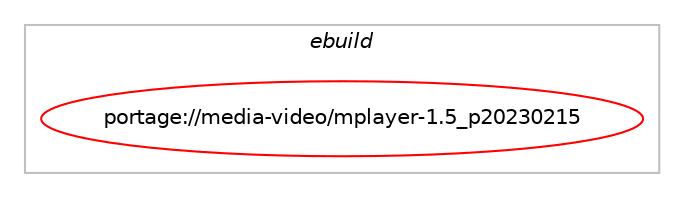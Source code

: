 digraph prolog {

# *************
# Graph options
# *************

newrank=true;
concentrate=true;
compound=true;
graph [rankdir=LR,fontname=Helvetica,fontsize=10,ranksep=1.5];#, ranksep=2.5, nodesep=0.2];
edge  [arrowhead=vee];
node  [fontname=Helvetica,fontsize=10];

# **********
# The ebuild
# **********

subgraph cluster_leftcol {
color=gray;
label=<<i>ebuild</i>>;
id [label="portage://media-video/mplayer-1.5_p20230215", color=red, width=4, href="../media-video/mplayer-1.5_p20230215.svg"];
}

# ****************
# The dependencies
# ****************

subgraph cluster_midcol {
color=gray;
label=<<i>dependencies</i>>;
subgraph cluster_compile {
fillcolor="#eeeeee";
style=filled;
label=<<i>compile</i>>;
# *** BEGIN UNKNOWN DEPENDENCY TYPE (TODO) ***
# id -> equal(use_conditional_group(positive,X,portage://media-video/mplayer-1.5_p20230215,[package_dependency(portage://media-video/mplayer-1.5_p20230215,install,no,x11-base,xorg-proto,none,[,,],[],[])]))
# *** END UNKNOWN DEPENDENCY TYPE (TODO) ***

# *** BEGIN UNKNOWN DEPENDENCY TYPE (TODO) ***
# id -> equal(use_conditional_group(positive,X,portage://media-video/mplayer-1.5_p20230215,[package_dependency(portage://media-video/mplayer-1.5_p20230215,install,no,x11-libs,libXext,none,[,,],[],[]),package_dependency(portage://media-video/mplayer-1.5_p20230215,install,no,x11-libs,libXxf86vm,none,[,,],[],[])]))
# *** END UNKNOWN DEPENDENCY TYPE (TODO) ***

# *** BEGIN UNKNOWN DEPENDENCY TYPE (TODO) ***
# id -> equal(use_conditional_group(positive,a52,portage://media-video/mplayer-1.5_p20230215,[package_dependency(portage://media-video/mplayer-1.5_p20230215,install,no,media-libs,a52dec,none,[,,],[],[])]))
# *** END UNKNOWN DEPENDENCY TYPE (TODO) ***

# *** BEGIN UNKNOWN DEPENDENCY TYPE (TODO) ***
# id -> equal(use_conditional_group(positive,aalib,portage://media-video/mplayer-1.5_p20230215,[package_dependency(portage://media-video/mplayer-1.5_p20230215,install,no,media-libs,aalib,none,[,,],[],[])]))
# *** END UNKNOWN DEPENDENCY TYPE (TODO) ***

# *** BEGIN UNKNOWN DEPENDENCY TYPE (TODO) ***
# id -> equal(use_conditional_group(positive,alsa,portage://media-video/mplayer-1.5_p20230215,[package_dependency(portage://media-video/mplayer-1.5_p20230215,install,no,media-libs,alsa-lib,none,[,,],[],[])]))
# *** END UNKNOWN DEPENDENCY TYPE (TODO) ***

# *** BEGIN UNKNOWN DEPENDENCY TYPE (TODO) ***
# id -> equal(use_conditional_group(positive,bidi,portage://media-video/mplayer-1.5_p20230215,[package_dependency(portage://media-video/mplayer-1.5_p20230215,install,no,dev-libs,fribidi,none,[,,],[],[])]))
# *** END UNKNOWN DEPENDENCY TYPE (TODO) ***

# *** BEGIN UNKNOWN DEPENDENCY TYPE (TODO) ***
# id -> equal(use_conditional_group(positive,bluray,portage://media-video/mplayer-1.5_p20230215,[package_dependency(portage://media-video/mplayer-1.5_p20230215,install,no,media-libs,libbluray,greaterequal,[0.2.1,,,0.2.1],any_same_slot,[])]))
# *** END UNKNOWN DEPENDENCY TYPE (TODO) ***

# *** BEGIN UNKNOWN DEPENDENCY TYPE (TODO) ***
# id -> equal(use_conditional_group(positive,bs2b,portage://media-video/mplayer-1.5_p20230215,[package_dependency(portage://media-video/mplayer-1.5_p20230215,install,no,media-libs,libbs2b,none,[,,],[],[])]))
# *** END UNKNOWN DEPENDENCY TYPE (TODO) ***

# *** BEGIN UNKNOWN DEPENDENCY TYPE (TODO) ***
# id -> equal(use_conditional_group(positive,cdio,portage://media-video/mplayer-1.5_p20230215,[package_dependency(portage://media-video/mplayer-1.5_p20230215,install,no,dev-libs,libcdio,none,[,,],any_same_slot,[]),package_dependency(portage://media-video/mplayer-1.5_p20230215,install,no,dev-libs,libcdio-paranoia,none,[,,],[],[])]))
# *** END UNKNOWN DEPENDENCY TYPE (TODO) ***

# *** BEGIN UNKNOWN DEPENDENCY TYPE (TODO) ***
# id -> equal(use_conditional_group(positive,cdparanoia,portage://media-video/mplayer-1.5_p20230215,[use_conditional_group(negative,cdio,portage://media-video/mplayer-1.5_p20230215,[package_dependency(portage://media-video/mplayer-1.5_p20230215,install,no,media-sound,cdparanoia,none,[,,],[],[])])]))
# *** END UNKNOWN DEPENDENCY TYPE (TODO) ***

# *** BEGIN UNKNOWN DEPENDENCY TYPE (TODO) ***
# id -> equal(use_conditional_group(positive,dga,portage://media-video/mplayer-1.5_p20230215,[package_dependency(portage://media-video/mplayer-1.5_p20230215,install,no,x11-base,xorg-proto,none,[,,],[],[])]))
# *** END UNKNOWN DEPENDENCY TYPE (TODO) ***

# *** BEGIN UNKNOWN DEPENDENCY TYPE (TODO) ***
# id -> equal(use_conditional_group(positive,dga,portage://media-video/mplayer-1.5_p20230215,[package_dependency(portage://media-video/mplayer-1.5_p20230215,install,no,x11-libs,libXxf86dga,none,[,,],[],[])]))
# *** END UNKNOWN DEPENDENCY TYPE (TODO) ***

# *** BEGIN UNKNOWN DEPENDENCY TYPE (TODO) ***
# id -> equal(use_conditional_group(positive,dts,portage://media-video/mplayer-1.5_p20230215,[package_dependency(portage://media-video/mplayer-1.5_p20230215,install,no,media-libs,libdca,none,[,,],[],[])]))
# *** END UNKNOWN DEPENDENCY TYPE (TODO) ***

# *** BEGIN UNKNOWN DEPENDENCY TYPE (TODO) ***
# id -> equal(use_conditional_group(positive,dv,portage://media-video/mplayer-1.5_p20230215,[package_dependency(portage://media-video/mplayer-1.5_p20230215,install,no,media-libs,libdv,none,[,,],[],[])]))
# *** END UNKNOWN DEPENDENCY TYPE (TODO) ***

# *** BEGIN UNKNOWN DEPENDENCY TYPE (TODO) ***
# id -> equal(use_conditional_group(positive,dvb,portage://media-video/mplayer-1.5_p20230215,[package_dependency(portage://media-video/mplayer-1.5_p20230215,install,no,sys-kernel,linux-headers,none,[,,],[],[])]))
# *** END UNKNOWN DEPENDENCY TYPE (TODO) ***

# *** BEGIN UNKNOWN DEPENDENCY TYPE (TODO) ***
# id -> equal(use_conditional_group(positive,dvd,portage://media-video/mplayer-1.5_p20230215,[package_dependency(portage://media-video/mplayer-1.5_p20230215,install,no,media-libs,libdvdread,greaterequal,[4.1.3,,,4.1.3],any_same_slot,[])]))
# *** END UNKNOWN DEPENDENCY TYPE (TODO) ***

# *** BEGIN UNKNOWN DEPENDENCY TYPE (TODO) ***
# id -> equal(use_conditional_group(positive,dvdnav,portage://media-video/mplayer-1.5_p20230215,[package_dependency(portage://media-video/mplayer-1.5_p20230215,install,no,media-libs,libdvdnav,greaterequal,[4.1.3,,,4.1.3],any_same_slot,[])]))
# *** END UNKNOWN DEPENDENCY TYPE (TODO) ***

# *** BEGIN UNKNOWN DEPENDENCY TYPE (TODO) ***
# id -> equal(use_conditional_group(positive,enca,portage://media-video/mplayer-1.5_p20230215,[package_dependency(portage://media-video/mplayer-1.5_p20230215,install,no,app-i18n,enca,none,[,,],[],[])]))
# *** END UNKNOWN DEPENDENCY TYPE (TODO) ***

# *** BEGIN UNKNOWN DEPENDENCY TYPE (TODO) ***
# id -> equal(use_conditional_group(positive,encode,portage://media-video/mplayer-1.5_p20230215,[use_conditional_group(negative,twolame,portage://media-video/mplayer-1.5_p20230215,[use_conditional_group(positive,toolame,portage://media-video/mplayer-1.5_p20230215,[package_dependency(portage://media-video/mplayer-1.5_p20230215,install,no,media-sound,toolame,none,[,,],[],[])])]),use_conditional_group(positive,twolame,portage://media-video/mplayer-1.5_p20230215,[package_dependency(portage://media-video/mplayer-1.5_p20230215,install,no,media-sound,twolame,none,[,,],[],[])]),use_conditional_group(positive,faac,portage://media-video/mplayer-1.5_p20230215,[package_dependency(portage://media-video/mplayer-1.5_p20230215,install,no,media-libs,faac,none,[,,],[],[])]),use_conditional_group(positive,mp3,portage://media-video/mplayer-1.5_p20230215,[package_dependency(portage://media-video/mplayer-1.5_p20230215,install,no,media-sound,lame,none,[,,],[],[])]),use_conditional_group(positive,x264,portage://media-video/mplayer-1.5_p20230215,[package_dependency(portage://media-video/mplayer-1.5_p20230215,install,no,media-libs,x264,greaterequal,[0.0.20100423,,,0.0.20100423],any_same_slot,[])]),use_conditional_group(positive,xvid,portage://media-video/mplayer-1.5_p20230215,[package_dependency(portage://media-video/mplayer-1.5_p20230215,install,no,media-libs,xvid,none,[,,],[],[])])]))
# *** END UNKNOWN DEPENDENCY TYPE (TODO) ***

# *** BEGIN UNKNOWN DEPENDENCY TYPE (TODO) ***
# id -> equal(use_conditional_group(positive,faad,portage://media-video/mplayer-1.5_p20230215,[package_dependency(portage://media-video/mplayer-1.5_p20230215,install,no,media-libs,faad2,none,[,,],[],[])]))
# *** END UNKNOWN DEPENDENCY TYPE (TODO) ***

# *** BEGIN UNKNOWN DEPENDENCY TYPE (TODO) ***
# id -> equal(use_conditional_group(positive,ggi,portage://media-video/mplayer-1.5_p20230215,[package_dependency(portage://media-video/mplayer-1.5_p20230215,install,no,media-libs,libggi,none,[,,],[],[]),package_dependency(portage://media-video/mplayer-1.5_p20230215,install,no,media-libs,libggiwmh,none,[,,],[],[])]))
# *** END UNKNOWN DEPENDENCY TYPE (TODO) ***

# *** BEGIN UNKNOWN DEPENDENCY TYPE (TODO) ***
# id -> equal(use_conditional_group(positive,gsm,portage://media-video/mplayer-1.5_p20230215,[package_dependency(portage://media-video/mplayer-1.5_p20230215,install,no,media-sound,gsm,none,[,,],[],[])]))
# *** END UNKNOWN DEPENDENCY TYPE (TODO) ***

# *** BEGIN UNKNOWN DEPENDENCY TYPE (TODO) ***
# id -> equal(use_conditional_group(positive,iconv,portage://media-video/mplayer-1.5_p20230215,[package_dependency(portage://media-video/mplayer-1.5_p20230215,install,no,virtual,libiconv,none,[,,],[],[])]))
# *** END UNKNOWN DEPENDENCY TYPE (TODO) ***

# *** BEGIN UNKNOWN DEPENDENCY TYPE (TODO) ***
# id -> equal(use_conditional_group(positive,jack,portage://media-video/mplayer-1.5_p20230215,[package_dependency(portage://media-video/mplayer-1.5_p20230215,install,no,virtual,jack,none,[,,],[],[])]))
# *** END UNKNOWN DEPENDENCY TYPE (TODO) ***

# *** BEGIN UNKNOWN DEPENDENCY TYPE (TODO) ***
# id -> equal(use_conditional_group(positive,jpeg,portage://media-video/mplayer-1.5_p20230215,[package_dependency(portage://media-video/mplayer-1.5_p20230215,install,no,media-libs,libjpeg-turbo,none,[,,],any_same_slot,[])]))
# *** END UNKNOWN DEPENDENCY TYPE (TODO) ***

# *** BEGIN UNKNOWN DEPENDENCY TYPE (TODO) ***
# id -> equal(use_conditional_group(positive,ladspa,portage://media-video/mplayer-1.5_p20230215,[package_dependency(portage://media-video/mplayer-1.5_p20230215,install,no,media-libs,ladspa-sdk,none,[,,],[],[])]))
# *** END UNKNOWN DEPENDENCY TYPE (TODO) ***

# *** BEGIN UNKNOWN DEPENDENCY TYPE (TODO) ***
# id -> equal(use_conditional_group(positive,libass,portage://media-video/mplayer-1.5_p20230215,[package_dependency(portage://media-video/mplayer-1.5_p20230215,install,no,media-libs,libass,greaterequal,[0.9.10,,,0.9.10],any_same_slot,[])]))
# *** END UNKNOWN DEPENDENCY TYPE (TODO) ***

# *** BEGIN UNKNOWN DEPENDENCY TYPE (TODO) ***
# id -> equal(use_conditional_group(positive,libcaca,portage://media-video/mplayer-1.5_p20230215,[package_dependency(portage://media-video/mplayer-1.5_p20230215,install,no,media-libs,libcaca,none,[,,],[],[])]))
# *** END UNKNOWN DEPENDENCY TYPE (TODO) ***

# *** BEGIN UNKNOWN DEPENDENCY TYPE (TODO) ***
# id -> equal(use_conditional_group(positive,libmpeg2,portage://media-video/mplayer-1.5_p20230215,[package_dependency(portage://media-video/mplayer-1.5_p20230215,install,no,media-libs,libmpeg2,none,[,,],[],[])]))
# *** END UNKNOWN DEPENDENCY TYPE (TODO) ***

# *** BEGIN UNKNOWN DEPENDENCY TYPE (TODO) ***
# id -> equal(use_conditional_group(positive,lirc,portage://media-video/mplayer-1.5_p20230215,[package_dependency(portage://media-video/mplayer-1.5_p20230215,install,no,app-misc,lirc,none,[,,],[],[])]))
# *** END UNKNOWN DEPENDENCY TYPE (TODO) ***

# *** BEGIN UNKNOWN DEPENDENCY TYPE (TODO) ***
# id -> equal(use_conditional_group(positive,live,portage://media-video/mplayer-1.5_p20230215,[package_dependency(portage://media-video/mplayer-1.5_p20230215,install,no,media-plugins,live,none,[,,],[],[])]))
# *** END UNKNOWN DEPENDENCY TYPE (TODO) ***

# *** BEGIN UNKNOWN DEPENDENCY TYPE (TODO) ***
# id -> equal(use_conditional_group(positive,lzo,portage://media-video/mplayer-1.5_p20230215,[package_dependency(portage://media-video/mplayer-1.5_p20230215,install,no,dev-libs,lzo,greaterequal,[2,,,2],[],[])]))
# *** END UNKNOWN DEPENDENCY TYPE (TODO) ***

# *** BEGIN UNKNOWN DEPENDENCY TYPE (TODO) ***
# id -> equal(use_conditional_group(positive,mad,portage://media-video/mplayer-1.5_p20230215,[package_dependency(portage://media-video/mplayer-1.5_p20230215,install,no,media-libs,libmad,none,[,,],[],[])]))
# *** END UNKNOWN DEPENDENCY TYPE (TODO) ***

# *** BEGIN UNKNOWN DEPENDENCY TYPE (TODO) ***
# id -> equal(use_conditional_group(positive,mng,portage://media-video/mplayer-1.5_p20230215,[package_dependency(portage://media-video/mplayer-1.5_p20230215,install,no,media-libs,libmng,none,[,,],any_same_slot,[])]))
# *** END UNKNOWN DEPENDENCY TYPE (TODO) ***

# *** BEGIN UNKNOWN DEPENDENCY TYPE (TODO) ***
# id -> equal(use_conditional_group(positive,mp3,portage://media-video/mplayer-1.5_p20230215,[package_dependency(portage://media-video/mplayer-1.5_p20230215,install,no,media-sound,mpg123,none,[,,],[],[])]))
# *** END UNKNOWN DEPENDENCY TYPE (TODO) ***

# *** BEGIN UNKNOWN DEPENDENCY TYPE (TODO) ***
# id -> equal(use_conditional_group(positive,nas,portage://media-video/mplayer-1.5_p20230215,[package_dependency(portage://media-video/mplayer-1.5_p20230215,install,no,media-libs,nas,none,[,,],[],[])]))
# *** END UNKNOWN DEPENDENCY TYPE (TODO) ***

# *** BEGIN UNKNOWN DEPENDENCY TYPE (TODO) ***
# id -> equal(use_conditional_group(positive,openal,portage://media-video/mplayer-1.5_p20230215,[package_dependency(portage://media-video/mplayer-1.5_p20230215,install,no,media-libs,openal,none,[,,],[],[])]))
# *** END UNKNOWN DEPENDENCY TYPE (TODO) ***

# *** BEGIN UNKNOWN DEPENDENCY TYPE (TODO) ***
# id -> equal(use_conditional_group(positive,opengl,portage://media-video/mplayer-1.5_p20230215,[package_dependency(portage://media-video/mplayer-1.5_p20230215,install,no,virtual,opengl,none,[,,],[],[])]))
# *** END UNKNOWN DEPENDENCY TYPE (TODO) ***

# *** BEGIN UNKNOWN DEPENDENCY TYPE (TODO) ***
# id -> equal(use_conditional_group(positive,png,portage://media-video/mplayer-1.5_p20230215,[package_dependency(portage://media-video/mplayer-1.5_p20230215,install,no,media-libs,libpng,none,[,,],any_same_slot,[])]))
# *** END UNKNOWN DEPENDENCY TYPE (TODO) ***

# *** BEGIN UNKNOWN DEPENDENCY TYPE (TODO) ***
# id -> equal(use_conditional_group(positive,pnm,portage://media-video/mplayer-1.5_p20230215,[package_dependency(portage://media-video/mplayer-1.5_p20230215,install,no,media-libs,netpbm,none,[,,],[],[])]))
# *** END UNKNOWN DEPENDENCY TYPE (TODO) ***

# *** BEGIN UNKNOWN DEPENDENCY TYPE (TODO) ***
# id -> equal(use_conditional_group(positive,pulseaudio,portage://media-video/mplayer-1.5_p20230215,[package_dependency(portage://media-video/mplayer-1.5_p20230215,install,no,media-sound,pulseaudio,none,[,,],[],[])]))
# *** END UNKNOWN DEPENDENCY TYPE (TODO) ***

# *** BEGIN UNKNOWN DEPENDENCY TYPE (TODO) ***
# id -> equal(use_conditional_group(positive,rar,portage://media-video/mplayer-1.5_p20230215,[any_of_group([package_dependency(portage://media-video/mplayer-1.5_p20230215,install,no,app-arch,unrar,none,[,,],[],[]),package_dependency(portage://media-video/mplayer-1.5_p20230215,install,no,app-arch,rar,none,[,,],[],[])])]))
# *** END UNKNOWN DEPENDENCY TYPE (TODO) ***

# *** BEGIN UNKNOWN DEPENDENCY TYPE (TODO) ***
# id -> equal(use_conditional_group(positive,rtmp,portage://media-video/mplayer-1.5_p20230215,[package_dependency(portage://media-video/mplayer-1.5_p20230215,install,no,media-video,rtmpdump,none,[,,],[],[])]))
# *** END UNKNOWN DEPENDENCY TYPE (TODO) ***

# *** BEGIN UNKNOWN DEPENDENCY TYPE (TODO) ***
# id -> equal(use_conditional_group(positive,samba,portage://media-video/mplayer-1.5_p20230215,[package_dependency(portage://media-video/mplayer-1.5_p20230215,install,no,net-fs,samba,none,[,,],[],[])]))
# *** END UNKNOWN DEPENDENCY TYPE (TODO) ***

# *** BEGIN UNKNOWN DEPENDENCY TYPE (TODO) ***
# id -> equal(use_conditional_group(positive,sdl,portage://media-video/mplayer-1.5_p20230215,[package_dependency(portage://media-video/mplayer-1.5_p20230215,install,no,media-libs,libsdl,none,[,,],[],[])]))
# *** END UNKNOWN DEPENDENCY TYPE (TODO) ***

# *** BEGIN UNKNOWN DEPENDENCY TYPE (TODO) ***
# id -> equal(use_conditional_group(positive,speex,portage://media-video/mplayer-1.5_p20230215,[package_dependency(portage://media-video/mplayer-1.5_p20230215,install,no,media-libs,speex,none,[,,],[],[])]))
# *** END UNKNOWN DEPENDENCY TYPE (TODO) ***

# *** BEGIN UNKNOWN DEPENDENCY TYPE (TODO) ***
# id -> equal(use_conditional_group(positive,theora,portage://media-video/mplayer-1.5_p20230215,[package_dependency(portage://media-video/mplayer-1.5_p20230215,install,no,media-libs,libtheora,none,[,,],[],[use(optenable(encode),none)])]))
# *** END UNKNOWN DEPENDENCY TYPE (TODO) ***

# *** BEGIN UNKNOWN DEPENDENCY TYPE (TODO) ***
# id -> equal(use_conditional_group(positive,tremor,portage://media-video/mplayer-1.5_p20230215,[package_dependency(portage://media-video/mplayer-1.5_p20230215,install,no,media-libs,tremor,none,[,,],[],[])]))
# *** END UNKNOWN DEPENDENCY TYPE (TODO) ***

# *** BEGIN UNKNOWN DEPENDENCY TYPE (TODO) ***
# id -> equal(use_conditional_group(positive,truetype,portage://media-video/mplayer-1.5_p20230215,[package_dependency(portage://media-video/mplayer-1.5_p20230215,install,no,media-libs,fontconfig,none,[,,],[],[]),package_dependency(portage://media-video/mplayer-1.5_p20230215,install,no,media-libs,freetype,greaterequal,[2.2.1,,,2.2.1],[slot(2)],[]),package_dependency(portage://media-video/mplayer-1.5_p20230215,install,no,virtual,ttf-fonts,none,[,,],[],[])]))
# *** END UNKNOWN DEPENDENCY TYPE (TODO) ***

# *** BEGIN UNKNOWN DEPENDENCY TYPE (TODO) ***
# id -> equal(use_conditional_group(positive,vdpau,portage://media-video/mplayer-1.5_p20230215,[package_dependency(portage://media-video/mplayer-1.5_p20230215,install,no,x11-libs,libvdpau,none,[,,],[],[])]))
# *** END UNKNOWN DEPENDENCY TYPE (TODO) ***

# *** BEGIN UNKNOWN DEPENDENCY TYPE (TODO) ***
# id -> equal(use_conditional_group(positive,vorbis,portage://media-video/mplayer-1.5_p20230215,[use_conditional_group(negative,tremor,portage://media-video/mplayer-1.5_p20230215,[package_dependency(portage://media-video/mplayer-1.5_p20230215,install,no,media-libs,libvorbis,none,[,,],[],[])])]))
# *** END UNKNOWN DEPENDENCY TYPE (TODO) ***

# *** BEGIN UNKNOWN DEPENDENCY TYPE (TODO) ***
# id -> equal(use_conditional_group(positive,xinerama,portage://media-video/mplayer-1.5_p20230215,[package_dependency(portage://media-video/mplayer-1.5_p20230215,install,no,x11-base,xorg-proto,none,[,,],[],[])]))
# *** END UNKNOWN DEPENDENCY TYPE (TODO) ***

# *** BEGIN UNKNOWN DEPENDENCY TYPE (TODO) ***
# id -> equal(use_conditional_group(positive,xinerama,portage://media-video/mplayer-1.5_p20230215,[package_dependency(portage://media-video/mplayer-1.5_p20230215,install,no,x11-libs,libXinerama,none,[,,],[],[])]))
# *** END UNKNOWN DEPENDENCY TYPE (TODO) ***

# *** BEGIN UNKNOWN DEPENDENCY TYPE (TODO) ***
# id -> equal(use_conditional_group(positive,xscreensaver,portage://media-video/mplayer-1.5_p20230215,[package_dependency(portage://media-video/mplayer-1.5_p20230215,install,no,x11-base,xorg-proto,none,[,,],[],[])]))
# *** END UNKNOWN DEPENDENCY TYPE (TODO) ***

# *** BEGIN UNKNOWN DEPENDENCY TYPE (TODO) ***
# id -> equal(use_conditional_group(positive,xscreensaver,portage://media-video/mplayer-1.5_p20230215,[package_dependency(portage://media-video/mplayer-1.5_p20230215,install,no,x11-libs,libXScrnSaver,none,[,,],[],[])]))
# *** END UNKNOWN DEPENDENCY TYPE (TODO) ***

# *** BEGIN UNKNOWN DEPENDENCY TYPE (TODO) ***
# id -> equal(use_conditional_group(positive,xv,portage://media-video/mplayer-1.5_p20230215,[package_dependency(portage://media-video/mplayer-1.5_p20230215,install,no,x11-libs,libXv,none,[,,],[],[])]))
# *** END UNKNOWN DEPENDENCY TYPE (TODO) ***

# *** BEGIN UNKNOWN DEPENDENCY TYPE (TODO) ***
# id -> equal(package_dependency(portage://media-video/mplayer-1.5_p20230215,install,no,app-arch,bzip2,none,[,,],[],[]))
# *** END UNKNOWN DEPENDENCY TYPE (TODO) ***

# *** BEGIN UNKNOWN DEPENDENCY TYPE (TODO) ***
# id -> equal(package_dependency(portage://media-video/mplayer-1.5_p20230215,install,no,media-video,ffmpeg,greaterequal,[4.0,,,4.0],any_same_slot,[use(optenable(vdpau),none)]))
# *** END UNKNOWN DEPENDENCY TYPE (TODO) ***

# *** BEGIN UNKNOWN DEPENDENCY TYPE (TODO) ***
# id -> equal(package_dependency(portage://media-video/mplayer-1.5_p20230215,install,no,sys-libs,ncurses,none,[,,],any_same_slot,[]))
# *** END UNKNOWN DEPENDENCY TYPE (TODO) ***

# *** BEGIN UNKNOWN DEPENDENCY TYPE (TODO) ***
# id -> equal(package_dependency(portage://media-video/mplayer-1.5_p20230215,install,no,sys-libs,zlib,none,[,,],[],[]))
# *** END UNKNOWN DEPENDENCY TYPE (TODO) ***

}
subgraph cluster_compileandrun {
fillcolor="#eeeeee";
style=filled;
label=<<i>compile and run</i>>;
}
subgraph cluster_run {
fillcolor="#eeeeee";
style=filled;
label=<<i>run</i>>;
# *** BEGIN UNKNOWN DEPENDENCY TYPE (TODO) ***
# id -> equal(use_conditional_group(positive,X,portage://media-video/mplayer-1.5_p20230215,[package_dependency(portage://media-video/mplayer-1.5_p20230215,run,no,x11-libs,libXext,none,[,,],[],[]),package_dependency(portage://media-video/mplayer-1.5_p20230215,run,no,x11-libs,libXxf86vm,none,[,,],[],[])]))
# *** END UNKNOWN DEPENDENCY TYPE (TODO) ***

# *** BEGIN UNKNOWN DEPENDENCY TYPE (TODO) ***
# id -> equal(use_conditional_group(positive,a52,portage://media-video/mplayer-1.5_p20230215,[package_dependency(portage://media-video/mplayer-1.5_p20230215,run,no,media-libs,a52dec,none,[,,],[],[])]))
# *** END UNKNOWN DEPENDENCY TYPE (TODO) ***

# *** BEGIN UNKNOWN DEPENDENCY TYPE (TODO) ***
# id -> equal(use_conditional_group(positive,aalib,portage://media-video/mplayer-1.5_p20230215,[package_dependency(portage://media-video/mplayer-1.5_p20230215,run,no,media-libs,aalib,none,[,,],[],[])]))
# *** END UNKNOWN DEPENDENCY TYPE (TODO) ***

# *** BEGIN UNKNOWN DEPENDENCY TYPE (TODO) ***
# id -> equal(use_conditional_group(positive,alsa,portage://media-video/mplayer-1.5_p20230215,[package_dependency(portage://media-video/mplayer-1.5_p20230215,run,no,media-libs,alsa-lib,none,[,,],[],[])]))
# *** END UNKNOWN DEPENDENCY TYPE (TODO) ***

# *** BEGIN UNKNOWN DEPENDENCY TYPE (TODO) ***
# id -> equal(use_conditional_group(positive,bidi,portage://media-video/mplayer-1.5_p20230215,[package_dependency(portage://media-video/mplayer-1.5_p20230215,run,no,dev-libs,fribidi,none,[,,],[],[])]))
# *** END UNKNOWN DEPENDENCY TYPE (TODO) ***

# *** BEGIN UNKNOWN DEPENDENCY TYPE (TODO) ***
# id -> equal(use_conditional_group(positive,bluray,portage://media-video/mplayer-1.5_p20230215,[package_dependency(portage://media-video/mplayer-1.5_p20230215,run,no,media-libs,libbluray,greaterequal,[0.2.1,,,0.2.1],any_same_slot,[])]))
# *** END UNKNOWN DEPENDENCY TYPE (TODO) ***

# *** BEGIN UNKNOWN DEPENDENCY TYPE (TODO) ***
# id -> equal(use_conditional_group(positive,bs2b,portage://media-video/mplayer-1.5_p20230215,[package_dependency(portage://media-video/mplayer-1.5_p20230215,run,no,media-libs,libbs2b,none,[,,],[],[])]))
# *** END UNKNOWN DEPENDENCY TYPE (TODO) ***

# *** BEGIN UNKNOWN DEPENDENCY TYPE (TODO) ***
# id -> equal(use_conditional_group(positive,cdio,portage://media-video/mplayer-1.5_p20230215,[package_dependency(portage://media-video/mplayer-1.5_p20230215,run,no,dev-libs,libcdio,none,[,,],any_same_slot,[]),package_dependency(portage://media-video/mplayer-1.5_p20230215,run,no,dev-libs,libcdio-paranoia,none,[,,],[],[])]))
# *** END UNKNOWN DEPENDENCY TYPE (TODO) ***

# *** BEGIN UNKNOWN DEPENDENCY TYPE (TODO) ***
# id -> equal(use_conditional_group(positive,cdparanoia,portage://media-video/mplayer-1.5_p20230215,[use_conditional_group(negative,cdio,portage://media-video/mplayer-1.5_p20230215,[package_dependency(portage://media-video/mplayer-1.5_p20230215,run,no,media-sound,cdparanoia,none,[,,],[],[])])]))
# *** END UNKNOWN DEPENDENCY TYPE (TODO) ***

# *** BEGIN UNKNOWN DEPENDENCY TYPE (TODO) ***
# id -> equal(use_conditional_group(positive,dga,portage://media-video/mplayer-1.5_p20230215,[package_dependency(portage://media-video/mplayer-1.5_p20230215,run,no,x11-libs,libXxf86dga,none,[,,],[],[])]))
# *** END UNKNOWN DEPENDENCY TYPE (TODO) ***

# *** BEGIN UNKNOWN DEPENDENCY TYPE (TODO) ***
# id -> equal(use_conditional_group(positive,dts,portage://media-video/mplayer-1.5_p20230215,[package_dependency(portage://media-video/mplayer-1.5_p20230215,run,no,media-libs,libdca,none,[,,],[],[])]))
# *** END UNKNOWN DEPENDENCY TYPE (TODO) ***

# *** BEGIN UNKNOWN DEPENDENCY TYPE (TODO) ***
# id -> equal(use_conditional_group(positive,dv,portage://media-video/mplayer-1.5_p20230215,[package_dependency(portage://media-video/mplayer-1.5_p20230215,run,no,media-libs,libdv,none,[,,],[],[])]))
# *** END UNKNOWN DEPENDENCY TYPE (TODO) ***

# *** BEGIN UNKNOWN DEPENDENCY TYPE (TODO) ***
# id -> equal(use_conditional_group(positive,dvd,portage://media-video/mplayer-1.5_p20230215,[package_dependency(portage://media-video/mplayer-1.5_p20230215,run,no,media-libs,libdvdread,greaterequal,[4.1.3,,,4.1.3],any_same_slot,[])]))
# *** END UNKNOWN DEPENDENCY TYPE (TODO) ***

# *** BEGIN UNKNOWN DEPENDENCY TYPE (TODO) ***
# id -> equal(use_conditional_group(positive,dvdnav,portage://media-video/mplayer-1.5_p20230215,[package_dependency(portage://media-video/mplayer-1.5_p20230215,run,no,media-libs,libdvdnav,greaterequal,[4.1.3,,,4.1.3],any_same_slot,[])]))
# *** END UNKNOWN DEPENDENCY TYPE (TODO) ***

# *** BEGIN UNKNOWN DEPENDENCY TYPE (TODO) ***
# id -> equal(use_conditional_group(positive,enca,portage://media-video/mplayer-1.5_p20230215,[package_dependency(portage://media-video/mplayer-1.5_p20230215,run,no,app-i18n,enca,none,[,,],[],[])]))
# *** END UNKNOWN DEPENDENCY TYPE (TODO) ***

# *** BEGIN UNKNOWN DEPENDENCY TYPE (TODO) ***
# id -> equal(use_conditional_group(positive,encode,portage://media-video/mplayer-1.5_p20230215,[use_conditional_group(negative,twolame,portage://media-video/mplayer-1.5_p20230215,[use_conditional_group(positive,toolame,portage://media-video/mplayer-1.5_p20230215,[package_dependency(portage://media-video/mplayer-1.5_p20230215,run,no,media-sound,toolame,none,[,,],[],[])])]),use_conditional_group(positive,twolame,portage://media-video/mplayer-1.5_p20230215,[package_dependency(portage://media-video/mplayer-1.5_p20230215,run,no,media-sound,twolame,none,[,,],[],[])]),use_conditional_group(positive,faac,portage://media-video/mplayer-1.5_p20230215,[package_dependency(portage://media-video/mplayer-1.5_p20230215,run,no,media-libs,faac,none,[,,],[],[])]),use_conditional_group(positive,mp3,portage://media-video/mplayer-1.5_p20230215,[package_dependency(portage://media-video/mplayer-1.5_p20230215,run,no,media-sound,lame,none,[,,],[],[])]),use_conditional_group(positive,x264,portage://media-video/mplayer-1.5_p20230215,[package_dependency(portage://media-video/mplayer-1.5_p20230215,run,no,media-libs,x264,greaterequal,[0.0.20100423,,,0.0.20100423],any_same_slot,[])]),use_conditional_group(positive,xvid,portage://media-video/mplayer-1.5_p20230215,[package_dependency(portage://media-video/mplayer-1.5_p20230215,run,no,media-libs,xvid,none,[,,],[],[])])]))
# *** END UNKNOWN DEPENDENCY TYPE (TODO) ***

# *** BEGIN UNKNOWN DEPENDENCY TYPE (TODO) ***
# id -> equal(use_conditional_group(positive,faad,portage://media-video/mplayer-1.5_p20230215,[package_dependency(portage://media-video/mplayer-1.5_p20230215,run,no,media-libs,faad2,none,[,,],[],[])]))
# *** END UNKNOWN DEPENDENCY TYPE (TODO) ***

# *** BEGIN UNKNOWN DEPENDENCY TYPE (TODO) ***
# id -> equal(use_conditional_group(positive,ggi,portage://media-video/mplayer-1.5_p20230215,[package_dependency(portage://media-video/mplayer-1.5_p20230215,run,no,media-libs,libggi,none,[,,],[],[]),package_dependency(portage://media-video/mplayer-1.5_p20230215,run,no,media-libs,libggiwmh,none,[,,],[],[])]))
# *** END UNKNOWN DEPENDENCY TYPE (TODO) ***

# *** BEGIN UNKNOWN DEPENDENCY TYPE (TODO) ***
# id -> equal(use_conditional_group(positive,gsm,portage://media-video/mplayer-1.5_p20230215,[package_dependency(portage://media-video/mplayer-1.5_p20230215,run,no,media-sound,gsm,none,[,,],[],[])]))
# *** END UNKNOWN DEPENDENCY TYPE (TODO) ***

# *** BEGIN UNKNOWN DEPENDENCY TYPE (TODO) ***
# id -> equal(use_conditional_group(positive,iconv,portage://media-video/mplayer-1.5_p20230215,[package_dependency(portage://media-video/mplayer-1.5_p20230215,run,no,virtual,libiconv,none,[,,],[],[])]))
# *** END UNKNOWN DEPENDENCY TYPE (TODO) ***

# *** BEGIN UNKNOWN DEPENDENCY TYPE (TODO) ***
# id -> equal(use_conditional_group(positive,jack,portage://media-video/mplayer-1.5_p20230215,[package_dependency(portage://media-video/mplayer-1.5_p20230215,run,no,virtual,jack,none,[,,],[],[])]))
# *** END UNKNOWN DEPENDENCY TYPE (TODO) ***

# *** BEGIN UNKNOWN DEPENDENCY TYPE (TODO) ***
# id -> equal(use_conditional_group(positive,jpeg,portage://media-video/mplayer-1.5_p20230215,[package_dependency(portage://media-video/mplayer-1.5_p20230215,run,no,media-libs,libjpeg-turbo,none,[,,],any_same_slot,[])]))
# *** END UNKNOWN DEPENDENCY TYPE (TODO) ***

# *** BEGIN UNKNOWN DEPENDENCY TYPE (TODO) ***
# id -> equal(use_conditional_group(positive,ladspa,portage://media-video/mplayer-1.5_p20230215,[package_dependency(portage://media-video/mplayer-1.5_p20230215,run,no,media-libs,ladspa-sdk,none,[,,],[],[])]))
# *** END UNKNOWN DEPENDENCY TYPE (TODO) ***

# *** BEGIN UNKNOWN DEPENDENCY TYPE (TODO) ***
# id -> equal(use_conditional_group(positive,libass,portage://media-video/mplayer-1.5_p20230215,[package_dependency(portage://media-video/mplayer-1.5_p20230215,run,no,media-libs,libass,greaterequal,[0.9.10,,,0.9.10],any_same_slot,[])]))
# *** END UNKNOWN DEPENDENCY TYPE (TODO) ***

# *** BEGIN UNKNOWN DEPENDENCY TYPE (TODO) ***
# id -> equal(use_conditional_group(positive,libcaca,portage://media-video/mplayer-1.5_p20230215,[package_dependency(portage://media-video/mplayer-1.5_p20230215,run,no,media-libs,libcaca,none,[,,],[],[])]))
# *** END UNKNOWN DEPENDENCY TYPE (TODO) ***

# *** BEGIN UNKNOWN DEPENDENCY TYPE (TODO) ***
# id -> equal(use_conditional_group(positive,libmpeg2,portage://media-video/mplayer-1.5_p20230215,[package_dependency(portage://media-video/mplayer-1.5_p20230215,run,no,media-libs,libmpeg2,none,[,,],[],[])]))
# *** END UNKNOWN DEPENDENCY TYPE (TODO) ***

# *** BEGIN UNKNOWN DEPENDENCY TYPE (TODO) ***
# id -> equal(use_conditional_group(positive,lirc,portage://media-video/mplayer-1.5_p20230215,[package_dependency(portage://media-video/mplayer-1.5_p20230215,run,no,app-misc,lirc,none,[,,],[],[])]))
# *** END UNKNOWN DEPENDENCY TYPE (TODO) ***

# *** BEGIN UNKNOWN DEPENDENCY TYPE (TODO) ***
# id -> equal(use_conditional_group(positive,live,portage://media-video/mplayer-1.5_p20230215,[package_dependency(portage://media-video/mplayer-1.5_p20230215,run,no,media-plugins,live,none,[,,],[],[])]))
# *** END UNKNOWN DEPENDENCY TYPE (TODO) ***

# *** BEGIN UNKNOWN DEPENDENCY TYPE (TODO) ***
# id -> equal(use_conditional_group(positive,lzo,portage://media-video/mplayer-1.5_p20230215,[package_dependency(portage://media-video/mplayer-1.5_p20230215,run,no,dev-libs,lzo,greaterequal,[2,,,2],[],[])]))
# *** END UNKNOWN DEPENDENCY TYPE (TODO) ***

# *** BEGIN UNKNOWN DEPENDENCY TYPE (TODO) ***
# id -> equal(use_conditional_group(positive,mad,portage://media-video/mplayer-1.5_p20230215,[package_dependency(portage://media-video/mplayer-1.5_p20230215,run,no,media-libs,libmad,none,[,,],[],[])]))
# *** END UNKNOWN DEPENDENCY TYPE (TODO) ***

# *** BEGIN UNKNOWN DEPENDENCY TYPE (TODO) ***
# id -> equal(use_conditional_group(positive,mng,portage://media-video/mplayer-1.5_p20230215,[package_dependency(portage://media-video/mplayer-1.5_p20230215,run,no,media-libs,libmng,none,[,,],any_same_slot,[])]))
# *** END UNKNOWN DEPENDENCY TYPE (TODO) ***

# *** BEGIN UNKNOWN DEPENDENCY TYPE (TODO) ***
# id -> equal(use_conditional_group(positive,mp3,portage://media-video/mplayer-1.5_p20230215,[package_dependency(portage://media-video/mplayer-1.5_p20230215,run,no,media-sound,mpg123,none,[,,],[],[])]))
# *** END UNKNOWN DEPENDENCY TYPE (TODO) ***

# *** BEGIN UNKNOWN DEPENDENCY TYPE (TODO) ***
# id -> equal(use_conditional_group(positive,nas,portage://media-video/mplayer-1.5_p20230215,[package_dependency(portage://media-video/mplayer-1.5_p20230215,run,no,media-libs,nas,none,[,,],[],[])]))
# *** END UNKNOWN DEPENDENCY TYPE (TODO) ***

# *** BEGIN UNKNOWN DEPENDENCY TYPE (TODO) ***
# id -> equal(use_conditional_group(positive,openal,portage://media-video/mplayer-1.5_p20230215,[package_dependency(portage://media-video/mplayer-1.5_p20230215,run,no,media-libs,openal,none,[,,],[],[])]))
# *** END UNKNOWN DEPENDENCY TYPE (TODO) ***

# *** BEGIN UNKNOWN DEPENDENCY TYPE (TODO) ***
# id -> equal(use_conditional_group(positive,opengl,portage://media-video/mplayer-1.5_p20230215,[package_dependency(portage://media-video/mplayer-1.5_p20230215,run,no,virtual,opengl,none,[,,],[],[])]))
# *** END UNKNOWN DEPENDENCY TYPE (TODO) ***

# *** BEGIN UNKNOWN DEPENDENCY TYPE (TODO) ***
# id -> equal(use_conditional_group(positive,png,portage://media-video/mplayer-1.5_p20230215,[package_dependency(portage://media-video/mplayer-1.5_p20230215,run,no,media-libs,libpng,none,[,,],any_same_slot,[])]))
# *** END UNKNOWN DEPENDENCY TYPE (TODO) ***

# *** BEGIN UNKNOWN DEPENDENCY TYPE (TODO) ***
# id -> equal(use_conditional_group(positive,pnm,portage://media-video/mplayer-1.5_p20230215,[package_dependency(portage://media-video/mplayer-1.5_p20230215,run,no,media-libs,netpbm,none,[,,],[],[])]))
# *** END UNKNOWN DEPENDENCY TYPE (TODO) ***

# *** BEGIN UNKNOWN DEPENDENCY TYPE (TODO) ***
# id -> equal(use_conditional_group(positive,pulseaudio,portage://media-video/mplayer-1.5_p20230215,[package_dependency(portage://media-video/mplayer-1.5_p20230215,run,no,media-sound,pulseaudio,none,[,,],[],[])]))
# *** END UNKNOWN DEPENDENCY TYPE (TODO) ***

# *** BEGIN UNKNOWN DEPENDENCY TYPE (TODO) ***
# id -> equal(use_conditional_group(positive,rar,portage://media-video/mplayer-1.5_p20230215,[any_of_group([package_dependency(portage://media-video/mplayer-1.5_p20230215,run,no,app-arch,unrar,none,[,,],[],[]),package_dependency(portage://media-video/mplayer-1.5_p20230215,run,no,app-arch,rar,none,[,,],[],[])])]))
# *** END UNKNOWN DEPENDENCY TYPE (TODO) ***

# *** BEGIN UNKNOWN DEPENDENCY TYPE (TODO) ***
# id -> equal(use_conditional_group(positive,rtmp,portage://media-video/mplayer-1.5_p20230215,[package_dependency(portage://media-video/mplayer-1.5_p20230215,run,no,media-video,rtmpdump,none,[,,],[],[])]))
# *** END UNKNOWN DEPENDENCY TYPE (TODO) ***

# *** BEGIN UNKNOWN DEPENDENCY TYPE (TODO) ***
# id -> equal(use_conditional_group(positive,samba,portage://media-video/mplayer-1.5_p20230215,[package_dependency(portage://media-video/mplayer-1.5_p20230215,run,no,net-fs,samba,none,[,,],[],[])]))
# *** END UNKNOWN DEPENDENCY TYPE (TODO) ***

# *** BEGIN UNKNOWN DEPENDENCY TYPE (TODO) ***
# id -> equal(use_conditional_group(positive,sdl,portage://media-video/mplayer-1.5_p20230215,[package_dependency(portage://media-video/mplayer-1.5_p20230215,run,no,media-libs,libsdl,none,[,,],[],[])]))
# *** END UNKNOWN DEPENDENCY TYPE (TODO) ***

# *** BEGIN UNKNOWN DEPENDENCY TYPE (TODO) ***
# id -> equal(use_conditional_group(positive,selinux,portage://media-video/mplayer-1.5_p20230215,[package_dependency(portage://media-video/mplayer-1.5_p20230215,run,no,sec-policy,selinux-mplayer,none,[,,],[],[])]))
# *** END UNKNOWN DEPENDENCY TYPE (TODO) ***

# *** BEGIN UNKNOWN DEPENDENCY TYPE (TODO) ***
# id -> equal(use_conditional_group(positive,speex,portage://media-video/mplayer-1.5_p20230215,[package_dependency(portage://media-video/mplayer-1.5_p20230215,run,no,media-libs,speex,none,[,,],[],[])]))
# *** END UNKNOWN DEPENDENCY TYPE (TODO) ***

# *** BEGIN UNKNOWN DEPENDENCY TYPE (TODO) ***
# id -> equal(use_conditional_group(positive,theora,portage://media-video/mplayer-1.5_p20230215,[package_dependency(portage://media-video/mplayer-1.5_p20230215,run,no,media-libs,libtheora,none,[,,],[],[use(optenable(encode),none)])]))
# *** END UNKNOWN DEPENDENCY TYPE (TODO) ***

# *** BEGIN UNKNOWN DEPENDENCY TYPE (TODO) ***
# id -> equal(use_conditional_group(positive,tremor,portage://media-video/mplayer-1.5_p20230215,[package_dependency(portage://media-video/mplayer-1.5_p20230215,run,no,media-libs,tremor,none,[,,],[],[])]))
# *** END UNKNOWN DEPENDENCY TYPE (TODO) ***

# *** BEGIN UNKNOWN DEPENDENCY TYPE (TODO) ***
# id -> equal(use_conditional_group(positive,truetype,portage://media-video/mplayer-1.5_p20230215,[package_dependency(portage://media-video/mplayer-1.5_p20230215,run,no,media-libs,fontconfig,none,[,,],[],[]),package_dependency(portage://media-video/mplayer-1.5_p20230215,run,no,media-libs,freetype,greaterequal,[2.2.1,,,2.2.1],[slot(2)],[]),package_dependency(portage://media-video/mplayer-1.5_p20230215,run,no,virtual,ttf-fonts,none,[,,],[],[])]))
# *** END UNKNOWN DEPENDENCY TYPE (TODO) ***

# *** BEGIN UNKNOWN DEPENDENCY TYPE (TODO) ***
# id -> equal(use_conditional_group(positive,vdpau,portage://media-video/mplayer-1.5_p20230215,[package_dependency(portage://media-video/mplayer-1.5_p20230215,run,no,x11-libs,libvdpau,none,[,,],[],[])]))
# *** END UNKNOWN DEPENDENCY TYPE (TODO) ***

# *** BEGIN UNKNOWN DEPENDENCY TYPE (TODO) ***
# id -> equal(use_conditional_group(positive,vorbis,portage://media-video/mplayer-1.5_p20230215,[use_conditional_group(negative,tremor,portage://media-video/mplayer-1.5_p20230215,[package_dependency(portage://media-video/mplayer-1.5_p20230215,run,no,media-libs,libvorbis,none,[,,],[],[])])]))
# *** END UNKNOWN DEPENDENCY TYPE (TODO) ***

# *** BEGIN UNKNOWN DEPENDENCY TYPE (TODO) ***
# id -> equal(use_conditional_group(positive,xinerama,portage://media-video/mplayer-1.5_p20230215,[package_dependency(portage://media-video/mplayer-1.5_p20230215,run,no,x11-libs,libXinerama,none,[,,],[],[])]))
# *** END UNKNOWN DEPENDENCY TYPE (TODO) ***

# *** BEGIN UNKNOWN DEPENDENCY TYPE (TODO) ***
# id -> equal(use_conditional_group(positive,xscreensaver,portage://media-video/mplayer-1.5_p20230215,[package_dependency(portage://media-video/mplayer-1.5_p20230215,run,no,x11-libs,libXScrnSaver,none,[,,],[],[])]))
# *** END UNKNOWN DEPENDENCY TYPE (TODO) ***

# *** BEGIN UNKNOWN DEPENDENCY TYPE (TODO) ***
# id -> equal(use_conditional_group(positive,xv,portage://media-video/mplayer-1.5_p20230215,[package_dependency(portage://media-video/mplayer-1.5_p20230215,run,no,x11-libs,libXv,none,[,,],[],[])]))
# *** END UNKNOWN DEPENDENCY TYPE (TODO) ***

# *** BEGIN UNKNOWN DEPENDENCY TYPE (TODO) ***
# id -> equal(package_dependency(portage://media-video/mplayer-1.5_p20230215,run,no,app-arch,bzip2,none,[,,],[],[]))
# *** END UNKNOWN DEPENDENCY TYPE (TODO) ***

# *** BEGIN UNKNOWN DEPENDENCY TYPE (TODO) ***
# id -> equal(package_dependency(portage://media-video/mplayer-1.5_p20230215,run,no,media-video,ffmpeg,greaterequal,[4.0,,,4.0],any_same_slot,[use(optenable(vdpau),none)]))
# *** END UNKNOWN DEPENDENCY TYPE (TODO) ***

# *** BEGIN UNKNOWN DEPENDENCY TYPE (TODO) ***
# id -> equal(package_dependency(portage://media-video/mplayer-1.5_p20230215,run,no,sys-libs,ncurses,none,[,,],any_same_slot,[]))
# *** END UNKNOWN DEPENDENCY TYPE (TODO) ***

# *** BEGIN UNKNOWN DEPENDENCY TYPE (TODO) ***
# id -> equal(package_dependency(portage://media-video/mplayer-1.5_p20230215,run,no,sys-libs,zlib,none,[,,],[],[]))
# *** END UNKNOWN DEPENDENCY TYPE (TODO) ***

}
}

# **************
# The candidates
# **************

subgraph cluster_choices {
rank=same;
color=gray;
label=<<i>candidates</i>>;

}

}

